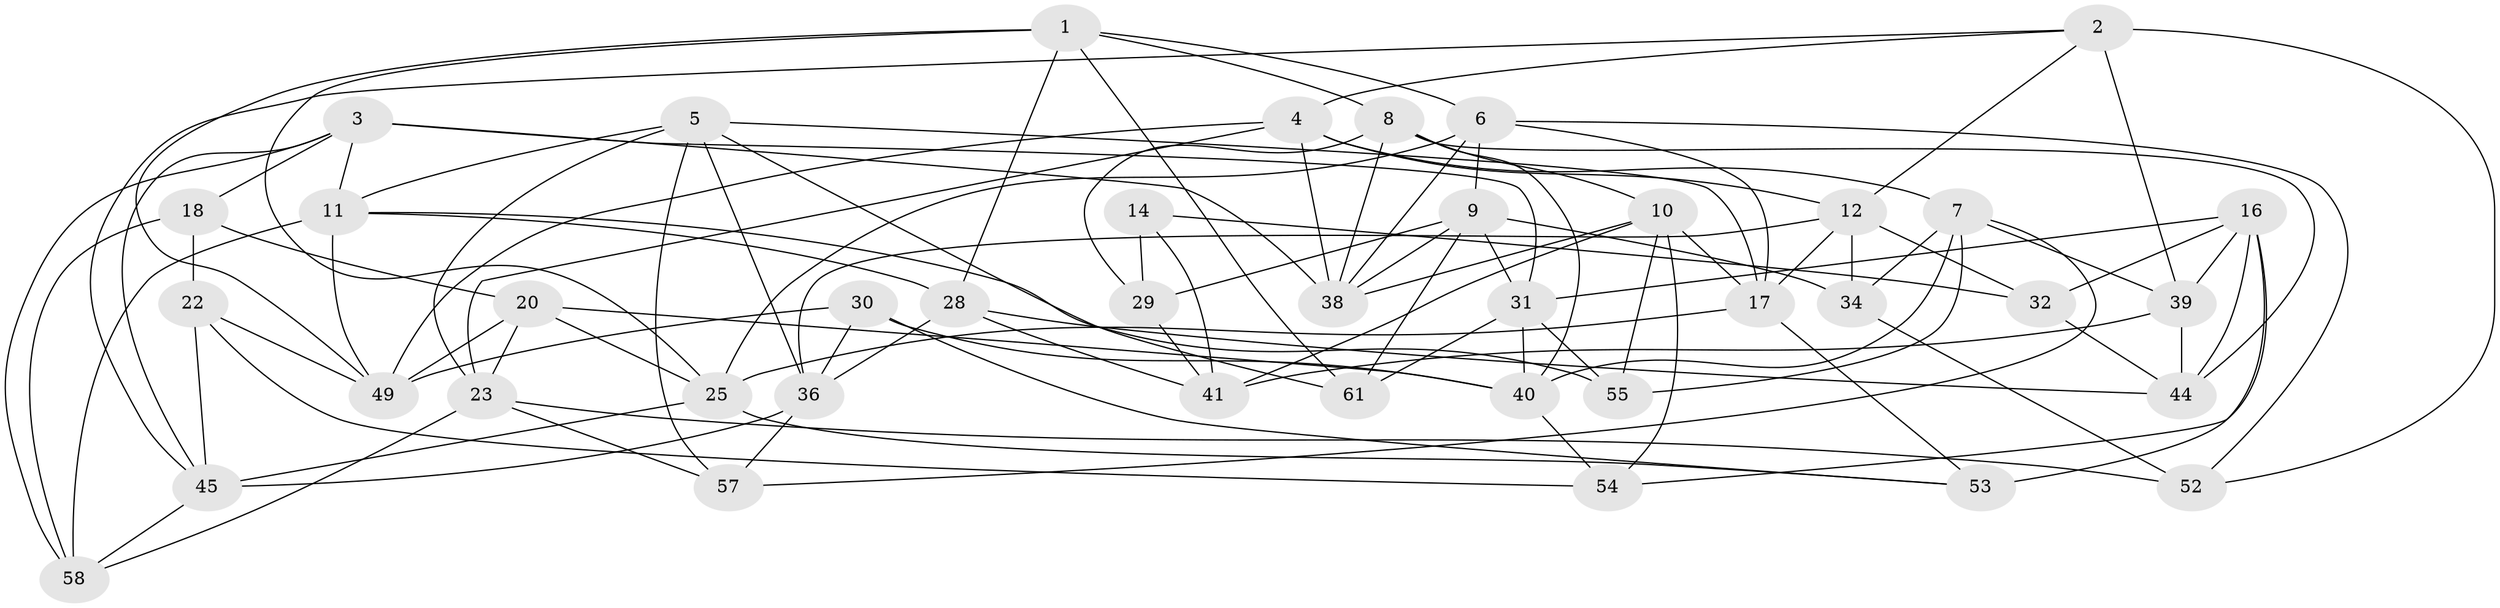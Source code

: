 // original degree distribution, {4: 1.0}
// Generated by graph-tools (version 1.1) at 2025/42/03/06/25 10:42:17]
// undirected, 41 vertices, 106 edges
graph export_dot {
graph [start="1"]
  node [color=gray90,style=filled];
  1 [super="+43"];
  2 [super="+60"];
  3 [super="+47"];
  4 [super="+26"];
  5 [super="+37"];
  6 [super="+15"];
  7 [super="+68"];
  8 [super="+27"];
  9 [super="+59"];
  10 [super="+33"];
  11 [super="+24"];
  12 [super="+13"];
  14;
  16 [super="+21"];
  17 [super="+63"];
  18 [super="+19"];
  20 [super="+42"];
  22;
  23 [super="+70"];
  25 [super="+56"];
  28 [super="+48"];
  29;
  30;
  31 [super="+35"];
  32;
  34;
  36 [super="+51"];
  38 [super="+67"];
  39 [super="+46"];
  40 [super="+50"];
  41 [super="+62"];
  44 [super="+65"];
  45 [super="+66"];
  49 [super="+69"];
  52;
  53;
  54;
  55;
  57;
  58 [super="+64"];
  61;
  1 -- 61;
  1 -- 28;
  1 -- 25;
  1 -- 8;
  1 -- 6;
  1 -- 49;
  2 -- 39 [weight=2];
  2 -- 12;
  2 -- 4;
  2 -- 52;
  2 -- 45;
  3 -- 45;
  3 -- 18;
  3 -- 11;
  3 -- 38;
  3 -- 58;
  3 -- 31;
  4 -- 49;
  4 -- 38;
  4 -- 12;
  4 -- 7;
  4 -- 23;
  5 -- 61;
  5 -- 57;
  5 -- 11;
  5 -- 17;
  5 -- 36;
  5 -- 23;
  6 -- 17;
  6 -- 25;
  6 -- 38;
  6 -- 9;
  6 -- 52;
  7 -- 55;
  7 -- 57;
  7 -- 34;
  7 -- 39;
  7 -- 40;
  8 -- 29;
  8 -- 44;
  8 -- 38;
  8 -- 40;
  8 -- 10;
  9 -- 61;
  9 -- 34;
  9 -- 29;
  9 -- 31;
  9 -- 38;
  10 -- 41;
  10 -- 55;
  10 -- 38;
  10 -- 17;
  10 -- 54;
  11 -- 28;
  11 -- 55;
  11 -- 58;
  11 -- 49;
  12 -- 17;
  12 -- 32;
  12 -- 34;
  12 -- 36;
  14 -- 29;
  14 -- 41 [weight=2];
  14 -- 32;
  16 -- 53;
  16 -- 44;
  16 -- 31;
  16 -- 32;
  16 -- 54;
  16 -- 39;
  17 -- 25;
  17 -- 53;
  18 -- 20 [weight=2];
  18 -- 58 [weight=2];
  18 -- 22;
  20 -- 40;
  20 -- 25;
  20 -- 23;
  20 -- 49;
  22 -- 49;
  22 -- 54;
  22 -- 45;
  23 -- 58;
  23 -- 52;
  23 -- 57;
  25 -- 53;
  25 -- 45;
  28 -- 44 [weight=2];
  28 -- 41;
  28 -- 36;
  29 -- 41;
  30 -- 53;
  30 -- 40;
  30 -- 36;
  30 -- 49;
  31 -- 40;
  31 -- 55;
  31 -- 61;
  32 -- 44;
  34 -- 52;
  36 -- 45;
  36 -- 57;
  39 -- 41;
  39 -- 44;
  40 -- 54;
  45 -- 58;
}
